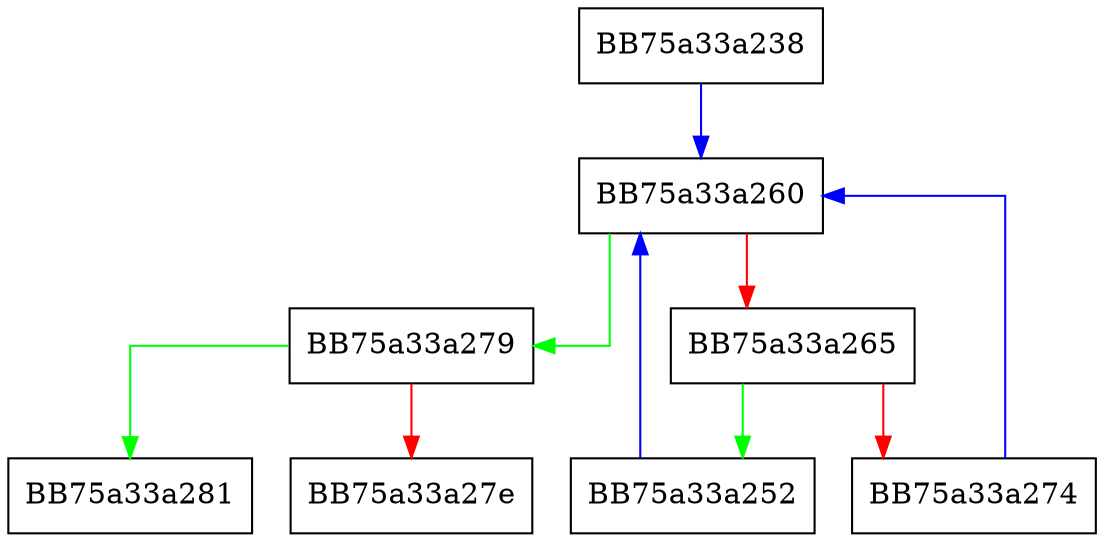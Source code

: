 digraph vdll_get_export_entry {
  node [shape="box"];
  graph [splines=ortho];
  BB75a33a238 -> BB75a33a260 [color="blue"];
  BB75a33a252 -> BB75a33a260 [color="blue"];
  BB75a33a260 -> BB75a33a279 [color="green"];
  BB75a33a260 -> BB75a33a265 [color="red"];
  BB75a33a265 -> BB75a33a252 [color="green"];
  BB75a33a265 -> BB75a33a274 [color="red"];
  BB75a33a274 -> BB75a33a260 [color="blue"];
  BB75a33a279 -> BB75a33a281 [color="green"];
  BB75a33a279 -> BB75a33a27e [color="red"];
}